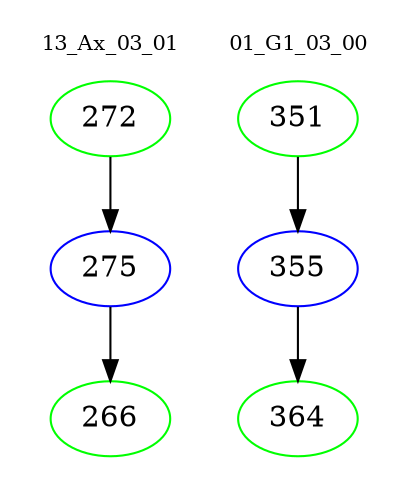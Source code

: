 digraph{
subgraph cluster_0 {
color = white
label = "13_Ax_03_01";
fontsize=10;
T0_272 [label="272", color="green"]
T0_272 -> T0_275 [color="black"]
T0_275 [label="275", color="blue"]
T0_275 -> T0_266 [color="black"]
T0_266 [label="266", color="green"]
}
subgraph cluster_1 {
color = white
label = "01_G1_03_00";
fontsize=10;
T1_351 [label="351", color="green"]
T1_351 -> T1_355 [color="black"]
T1_355 [label="355", color="blue"]
T1_355 -> T1_364 [color="black"]
T1_364 [label="364", color="green"]
}
}
